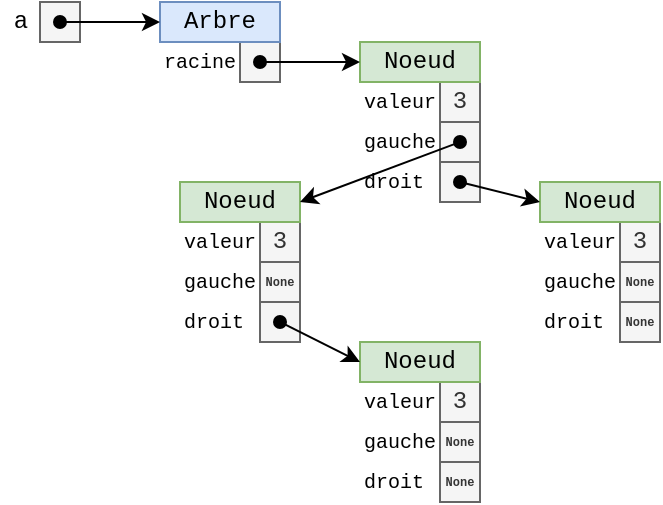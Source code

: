 <mxfile scale="2" border="0">
    <diagram id="v-0AqRLD-XcEVxHQy5Km" name="Page-1">
        <mxGraphModel dx="631" dy="431" grid="1" gridSize="10" guides="1" tooltips="1" connect="1" arrows="1" fold="1" page="1" pageScale="1" pageWidth="583" pageHeight="827" math="0" shadow="0">
            <root>
                <mxCell id="0"/>
                <mxCell id="1" parent="0"/>
                <mxCell id="22" value="" style="group;fontFamily=Courier New;" vertex="1" connectable="0" parent="1">
                    <mxGeometry x="180" y="40" width="20" height="20" as="geometry"/>
                </mxCell>
                <mxCell id="20" value="" style="whiteSpace=wrap;html=1;rounded=0;shadow=0;glass=0;sketch=0;strokeColor=#666666;strokeWidth=1;fillColor=#f5f5f5;gradientDirection=south;fontColor=#333333;fontFamily=Courier New;" vertex="1" parent="22">
                    <mxGeometry width="20" height="20" as="geometry"/>
                </mxCell>
                <mxCell id="21" value="" style="whiteSpace=wrap;html=1;rounded=0;shadow=0;glass=0;sketch=0;strokeColor=none;strokeWidth=1;fillColor=none;gradientDirection=south;fontFamily=Courier New;" vertex="1" parent="22">
                    <mxGeometry y="10" width="20" height="10" as="geometry"/>
                </mxCell>
                <mxCell id="2" value="a" style="text;html=1;align=center;verticalAlign=middle;resizable=0;points=[];autosize=1;strokeColor=none;fillColor=none;fontFamily=Courier New;" parent="1" vertex="1">
                    <mxGeometry x="60" y="20" width="20" height="20" as="geometry"/>
                </mxCell>
                <mxCell id="4" value="racine" style="whiteSpace=wrap;html=1;fillColor=none;strokeColor=none;fontFamily=Courier New;fontSize=10;align=left;" parent="1" vertex="1">
                    <mxGeometry x="140" y="40" width="40" height="20" as="geometry"/>
                </mxCell>
                <mxCell id="5" value="Arbre" style="whiteSpace=wrap;html=1;fillColor=#dae8fc;strokeColor=#6c8ebf;fontFamily=Courier New;" parent="1" vertex="1">
                    <mxGeometry x="140" y="20" width="60" height="20" as="geometry"/>
                </mxCell>
                <mxCell id="26" value="" style="group;fontFamily=Courier New;" vertex="1" connectable="0" parent="1">
                    <mxGeometry x="80" y="20" width="20" height="20" as="geometry"/>
                </mxCell>
                <mxCell id="27" value="" style="whiteSpace=wrap;html=1;rounded=0;shadow=0;glass=0;sketch=0;strokeColor=#666666;strokeWidth=1;fillColor=#f5f5f5;gradientDirection=south;fontColor=#333333;fontFamily=Courier New;" vertex="1" parent="26">
                    <mxGeometry width="20" height="20" as="geometry"/>
                </mxCell>
                <mxCell id="28" value="" style="whiteSpace=wrap;html=1;rounded=0;shadow=0;glass=0;sketch=0;strokeColor=none;strokeWidth=1;fillColor=none;gradientDirection=south;fontFamily=Courier New;" vertex="1" parent="26">
                    <mxGeometry y="10" width="20" height="10" as="geometry"/>
                </mxCell>
                <mxCell id="30" style="edgeStyle=none;html=1;exitX=0.5;exitY=0;exitDx=0;exitDy=0;entryX=0;entryY=0.5;entryDx=0;entryDy=0;endArrow=classic;endFill=1;strokeColor=default;startArrow=oval;startFill=1;fontFamily=Courier New;" edge="1" parent="1" source="28" target="5">
                    <mxGeometry relative="1" as="geometry"/>
                </mxCell>
                <mxCell id="31" value="" style="group;fontFamily=Courier New;" vertex="1" connectable="0" parent="1">
                    <mxGeometry x="280" y="60" width="20" height="20" as="geometry"/>
                </mxCell>
                <mxCell id="32" value="3" style="whiteSpace=wrap;html=1;rounded=0;shadow=0;glass=0;sketch=0;strokeColor=#666666;strokeWidth=1;fillColor=#f5f5f5;gradientDirection=south;fontColor=#333333;fontFamily=Courier New;" vertex="1" parent="31">
                    <mxGeometry width="20" height="20" as="geometry"/>
                </mxCell>
                <mxCell id="33" value="" style="whiteSpace=wrap;html=1;rounded=0;shadow=0;glass=0;sketch=0;strokeColor=none;strokeWidth=1;fillColor=none;gradientDirection=south;fontFamily=Courier New;" vertex="1" parent="31">
                    <mxGeometry y="10" width="20" height="10" as="geometry"/>
                </mxCell>
                <mxCell id="34" value="valeur" style="whiteSpace=wrap;html=1;fillColor=none;strokeColor=none;fontFamily=Courier New;fontSize=10;align=left;" vertex="1" parent="1">
                    <mxGeometry x="240" y="60" width="40" height="20" as="geometry"/>
                </mxCell>
                <mxCell id="35" value="Noeud" style="whiteSpace=wrap;html=1;fillColor=#d5e8d4;strokeColor=#82b366;fontFamily=Courier New;" vertex="1" parent="1">
                    <mxGeometry x="240" y="40" width="60" height="20" as="geometry"/>
                </mxCell>
                <mxCell id="36" value="" style="group;fontFamily=Courier New;" vertex="1" connectable="0" parent="1">
                    <mxGeometry x="280" y="80" width="20" height="20" as="geometry"/>
                </mxCell>
                <mxCell id="37" value="" style="whiteSpace=wrap;html=1;rounded=0;shadow=0;glass=0;sketch=0;strokeColor=#666666;strokeWidth=1;fillColor=#f5f5f5;gradientDirection=south;fontColor=#333333;fontFamily=Courier New;" vertex="1" parent="36">
                    <mxGeometry width="20" height="20" as="geometry"/>
                </mxCell>
                <mxCell id="38" value="" style="whiteSpace=wrap;html=1;rounded=0;shadow=0;glass=0;sketch=0;strokeColor=none;strokeWidth=1;fillColor=none;gradientDirection=south;fontFamily=Courier New;" vertex="1" parent="36">
                    <mxGeometry y="10" width="20" height="10" as="geometry"/>
                </mxCell>
                <mxCell id="39" value="gauche" style="whiteSpace=wrap;html=1;fillColor=none;strokeColor=none;fontFamily=Courier New;fontSize=10;align=left;" vertex="1" parent="1">
                    <mxGeometry x="240" y="80" width="40" height="20" as="geometry"/>
                </mxCell>
                <mxCell id="40" value="" style="group;fontFamily=Courier New;" vertex="1" connectable="0" parent="1">
                    <mxGeometry x="280" y="100" width="20" height="20" as="geometry"/>
                </mxCell>
                <mxCell id="41" value="" style="whiteSpace=wrap;html=1;rounded=0;shadow=0;glass=0;sketch=0;strokeColor=#666666;strokeWidth=1;fillColor=#f5f5f5;gradientDirection=south;fontColor=#333333;fontFamily=Courier New;" vertex="1" parent="40">
                    <mxGeometry width="20" height="20" as="geometry"/>
                </mxCell>
                <mxCell id="42" value="" style="whiteSpace=wrap;html=1;rounded=0;shadow=0;glass=0;sketch=0;strokeColor=none;strokeWidth=1;fillColor=none;gradientDirection=south;fontFamily=Courier New;" vertex="1" parent="40">
                    <mxGeometry y="10" width="20" height="10" as="geometry"/>
                </mxCell>
                <mxCell id="43" value="droit" style="whiteSpace=wrap;html=1;fillColor=none;strokeColor=none;fontFamily=Courier New;fontSize=10;align=left;" vertex="1" parent="1">
                    <mxGeometry x="240" y="100" width="40" height="20" as="geometry"/>
                </mxCell>
                <mxCell id="44" value="" style="group;fontFamily=Courier New;" vertex="1" connectable="0" parent="1">
                    <mxGeometry x="190" y="130" width="20" height="20" as="geometry"/>
                </mxCell>
                <mxCell id="45" value="3" style="whiteSpace=wrap;html=1;rounded=0;shadow=0;glass=0;sketch=0;strokeColor=#666666;strokeWidth=1;fillColor=#f5f5f5;gradientDirection=south;fontColor=#333333;fontFamily=Courier New;" vertex="1" parent="44">
                    <mxGeometry width="20" height="20" as="geometry"/>
                </mxCell>
                <mxCell id="46" value="" style="whiteSpace=wrap;html=1;rounded=0;shadow=0;glass=0;sketch=0;strokeColor=none;strokeWidth=1;fillColor=none;gradientDirection=south;fontFamily=Courier New;" vertex="1" parent="44">
                    <mxGeometry y="10" width="20" height="10" as="geometry"/>
                </mxCell>
                <mxCell id="47" value="valeur" style="whiteSpace=wrap;html=1;fillColor=none;strokeColor=none;fontFamily=Courier New;fontSize=10;align=left;" vertex="1" parent="1">
                    <mxGeometry x="150" y="130" width="40" height="20" as="geometry"/>
                </mxCell>
                <mxCell id="48" value="Noeud" style="whiteSpace=wrap;html=1;fillColor=#d5e8d4;strokeColor=#82b366;fontFamily=Courier New;" vertex="1" parent="1">
                    <mxGeometry x="150" y="110" width="60" height="20" as="geometry"/>
                </mxCell>
                <mxCell id="49" value="" style="group;fontFamily=Courier New;" vertex="1" connectable="0" parent="1">
                    <mxGeometry x="190" y="150" width="20" height="20" as="geometry"/>
                </mxCell>
                <mxCell id="50" value="" style="whiteSpace=wrap;html=1;rounded=0;shadow=0;glass=0;sketch=0;strokeColor=#666666;strokeWidth=1;fillColor=#f5f5f5;gradientDirection=south;fontColor=#333333;fontFamily=Courier New;" vertex="1" parent="49">
                    <mxGeometry width="20" height="20" as="geometry"/>
                </mxCell>
                <mxCell id="51" value="" style="whiteSpace=wrap;html=1;rounded=0;shadow=0;glass=0;sketch=0;strokeColor=none;strokeWidth=1;fillColor=none;gradientDirection=south;fontFamily=Courier New;" vertex="1" parent="49">
                    <mxGeometry y="10" width="20" height="10" as="geometry"/>
                </mxCell>
                <mxCell id="99" value="" style="group;fontFamily=Courier New;verticalAlign=top;" vertex="1" connectable="0" parent="49">
                    <mxGeometry width="20" height="20" as="geometry"/>
                </mxCell>
                <mxCell id="100" value="&lt;span style=&quot;font-size: 6px; font-weight: 700;&quot;&gt;None&lt;/span&gt;" style="whiteSpace=wrap;html=1;rounded=0;shadow=0;glass=0;sketch=0;strokeColor=#666666;strokeWidth=1;fillColor=#f5f5f5;gradientDirection=south;fontColor=#333333;fontFamily=Courier New;verticalAlign=middle;labelPosition=center;verticalLabelPosition=middle;align=center;fontSize=6;" vertex="1" parent="99">
                    <mxGeometry width="20" height="20" as="geometry"/>
                </mxCell>
                <mxCell id="101" value="" style="whiteSpace=wrap;html=1;rounded=0;shadow=0;glass=0;sketch=0;strokeColor=none;strokeWidth=1;fillColor=none;gradientDirection=south;fontFamily=Courier New;" vertex="1" parent="99">
                    <mxGeometry y="10" width="20" height="10" as="geometry"/>
                </mxCell>
                <mxCell id="52" value="gauche" style="whiteSpace=wrap;html=1;fillColor=none;strokeColor=none;fontFamily=Courier New;fontSize=10;align=left;" vertex="1" parent="1">
                    <mxGeometry x="150" y="150" width="40" height="20" as="geometry"/>
                </mxCell>
                <mxCell id="53" value="" style="group;fontFamily=Courier New;" vertex="1" connectable="0" parent="1">
                    <mxGeometry x="190" y="170" width="20" height="20" as="geometry"/>
                </mxCell>
                <mxCell id="54" value="" style="whiteSpace=wrap;html=1;rounded=0;shadow=0;glass=0;sketch=0;strokeColor=#666666;strokeWidth=1;fillColor=#f5f5f5;gradientDirection=south;fontColor=#333333;fontFamily=Courier New;" vertex="1" parent="53">
                    <mxGeometry width="20" height="20" as="geometry"/>
                </mxCell>
                <mxCell id="55" value="" style="whiteSpace=wrap;html=1;rounded=0;shadow=0;glass=0;sketch=0;strokeColor=none;strokeWidth=1;fillColor=none;gradientDirection=south;fontFamily=Courier New;" vertex="1" parent="53">
                    <mxGeometry y="10" width="20" height="10" as="geometry"/>
                </mxCell>
                <mxCell id="56" value="droit" style="whiteSpace=wrap;html=1;fillColor=none;strokeColor=none;fontFamily=Courier New;fontSize=10;align=left;" vertex="1" parent="1">
                    <mxGeometry x="150" y="170" width="40" height="20" as="geometry"/>
                </mxCell>
                <mxCell id="57" value="" style="group;fontFamily=Courier New;" vertex="1" connectable="0" parent="1">
                    <mxGeometry x="370" y="130" width="20" height="20" as="geometry"/>
                </mxCell>
                <mxCell id="58" value="3" style="whiteSpace=wrap;html=1;rounded=0;shadow=0;glass=0;sketch=0;strokeColor=#666666;strokeWidth=1;fillColor=#f5f5f5;gradientDirection=south;fontColor=#333333;fontFamily=Courier New;" vertex="1" parent="57">
                    <mxGeometry width="20" height="20" as="geometry"/>
                </mxCell>
                <mxCell id="59" value="" style="whiteSpace=wrap;html=1;rounded=0;shadow=0;glass=0;sketch=0;strokeColor=none;strokeWidth=1;fillColor=none;gradientDirection=south;fontFamily=Courier New;" vertex="1" parent="57">
                    <mxGeometry y="10" width="20" height="10" as="geometry"/>
                </mxCell>
                <mxCell id="60" value="valeur" style="whiteSpace=wrap;html=1;fillColor=none;strokeColor=none;fontFamily=Courier New;fontSize=10;align=left;" vertex="1" parent="1">
                    <mxGeometry x="330" y="130" width="40" height="20" as="geometry"/>
                </mxCell>
                <mxCell id="61" value="Noeud" style="whiteSpace=wrap;html=1;fillColor=#d5e8d4;strokeColor=#82b366;fontFamily=Courier New;" vertex="1" parent="1">
                    <mxGeometry x="330" y="110" width="60" height="20" as="geometry"/>
                </mxCell>
                <mxCell id="65" value="gauche" style="whiteSpace=wrap;html=1;fillColor=none;strokeColor=none;fontFamily=Courier New;fontSize=10;align=left;" vertex="1" parent="1">
                    <mxGeometry x="330" y="150" width="40" height="20" as="geometry"/>
                </mxCell>
                <mxCell id="66" value="" style="group;fontFamily=Courier New;verticalAlign=top;" vertex="1" connectable="0" parent="1">
                    <mxGeometry x="370" y="170" width="20" height="20" as="geometry"/>
                </mxCell>
                <mxCell id="67" value="&lt;span style=&quot;font-size: 6px; font-weight: 700;&quot;&gt;None&lt;/span&gt;" style="whiteSpace=wrap;html=1;rounded=0;shadow=0;glass=0;sketch=0;strokeColor=#666666;strokeWidth=1;fillColor=#f5f5f5;gradientDirection=south;fontColor=#333333;fontFamily=Courier New;verticalAlign=middle;labelPosition=center;verticalLabelPosition=middle;align=center;fontSize=6;" vertex="1" parent="66">
                    <mxGeometry width="20" height="20" as="geometry"/>
                </mxCell>
                <mxCell id="68" value="" style="whiteSpace=wrap;html=1;rounded=0;shadow=0;glass=0;sketch=0;strokeColor=none;strokeWidth=1;fillColor=none;gradientDirection=south;fontFamily=Courier New;" vertex="1" parent="66">
                    <mxGeometry y="10" width="20" height="10" as="geometry"/>
                </mxCell>
                <mxCell id="69" value="droit" style="whiteSpace=wrap;html=1;fillColor=none;strokeColor=none;fontFamily=Courier New;fontSize=10;align=left;" vertex="1" parent="1">
                    <mxGeometry x="330" y="170" width="40" height="20" as="geometry"/>
                </mxCell>
                <mxCell id="70" value="" style="group;fontFamily=Courier New;" vertex="1" connectable="0" parent="1">
                    <mxGeometry x="280" y="210" width="20" height="20" as="geometry"/>
                </mxCell>
                <mxCell id="71" value="3" style="whiteSpace=wrap;html=1;rounded=0;shadow=0;glass=0;sketch=0;strokeColor=#666666;strokeWidth=1;fillColor=#f5f5f5;gradientDirection=south;fontColor=#333333;fontFamily=Courier New;" vertex="1" parent="70">
                    <mxGeometry width="20" height="20" as="geometry"/>
                </mxCell>
                <mxCell id="72" value="" style="whiteSpace=wrap;html=1;rounded=0;shadow=0;glass=0;sketch=0;strokeColor=none;strokeWidth=1;fillColor=none;gradientDirection=south;fontFamily=Courier New;" vertex="1" parent="70">
                    <mxGeometry y="10" width="20" height="10" as="geometry"/>
                </mxCell>
                <mxCell id="73" value="valeur" style="whiteSpace=wrap;html=1;fillColor=none;strokeColor=none;fontFamily=Courier New;fontSize=10;align=left;" vertex="1" parent="1">
                    <mxGeometry x="240" y="210" width="40" height="20" as="geometry"/>
                </mxCell>
                <mxCell id="74" value="Noeud" style="whiteSpace=wrap;html=1;fillColor=#d5e8d4;strokeColor=#82b366;fontFamily=Courier New;" vertex="1" parent="1">
                    <mxGeometry x="240" y="190" width="60" height="20" as="geometry"/>
                </mxCell>
                <mxCell id="75" value="" style="group;fontFamily=Courier New;" vertex="1" connectable="0" parent="1">
                    <mxGeometry x="280" y="230" width="20" height="20" as="geometry"/>
                </mxCell>
                <mxCell id="76" value="" style="whiteSpace=wrap;html=1;rounded=0;shadow=0;glass=0;sketch=0;strokeColor=#666666;strokeWidth=1;fillColor=#f5f5f5;gradientDirection=south;fontColor=#333333;fontFamily=Courier New;" vertex="1" parent="75">
                    <mxGeometry width="20" height="20" as="geometry"/>
                </mxCell>
                <mxCell id="77" value="" style="whiteSpace=wrap;html=1;rounded=0;shadow=0;glass=0;sketch=0;strokeColor=none;strokeWidth=1;fillColor=none;gradientDirection=south;fontFamily=Courier New;" vertex="1" parent="75">
                    <mxGeometry y="10" width="20" height="10" as="geometry"/>
                </mxCell>
                <mxCell id="93" value="" style="group;fontFamily=Courier New;verticalAlign=top;" vertex="1" connectable="0" parent="75">
                    <mxGeometry width="20" height="20" as="geometry"/>
                </mxCell>
                <mxCell id="94" value="&lt;span style=&quot;font-size: 6px; font-weight: 700;&quot;&gt;None&lt;/span&gt;" style="whiteSpace=wrap;html=1;rounded=0;shadow=0;glass=0;sketch=0;strokeColor=#666666;strokeWidth=1;fillColor=#f5f5f5;gradientDirection=south;fontColor=#333333;fontFamily=Courier New;verticalAlign=middle;labelPosition=center;verticalLabelPosition=middle;align=center;fontSize=6;" vertex="1" parent="93">
                    <mxGeometry width="20" height="20" as="geometry"/>
                </mxCell>
                <mxCell id="95" value="" style="whiteSpace=wrap;html=1;rounded=0;shadow=0;glass=0;sketch=0;strokeColor=none;strokeWidth=1;fillColor=none;gradientDirection=south;fontFamily=Courier New;" vertex="1" parent="93">
                    <mxGeometry y="10" width="20" height="10" as="geometry"/>
                </mxCell>
                <mxCell id="78" value="gauche" style="whiteSpace=wrap;html=1;fillColor=none;strokeColor=none;fontFamily=Courier New;fontSize=10;align=left;" vertex="1" parent="1">
                    <mxGeometry x="240" y="230" width="40" height="20" as="geometry"/>
                </mxCell>
                <mxCell id="79" value="" style="group;fontFamily=Courier New;" vertex="1" connectable="0" parent="1">
                    <mxGeometry x="280" y="250" width="20" height="20" as="geometry"/>
                </mxCell>
                <mxCell id="80" value="" style="whiteSpace=wrap;html=1;rounded=0;shadow=0;glass=0;sketch=0;strokeColor=#666666;strokeWidth=1;fillColor=#f5f5f5;gradientDirection=south;fontColor=#333333;fontFamily=Courier New;" vertex="1" parent="79">
                    <mxGeometry width="20" height="20" as="geometry"/>
                </mxCell>
                <mxCell id="81" value="" style="whiteSpace=wrap;html=1;rounded=0;shadow=0;glass=0;sketch=0;strokeColor=none;strokeWidth=1;fillColor=none;gradientDirection=south;fontFamily=Courier New;" vertex="1" parent="79">
                    <mxGeometry y="10" width="20" height="10" as="geometry"/>
                </mxCell>
                <mxCell id="96" value="" style="group;fontFamily=Courier New;verticalAlign=top;" vertex="1" connectable="0" parent="79">
                    <mxGeometry width="20" height="20" as="geometry"/>
                </mxCell>
                <mxCell id="97" value="&lt;span style=&quot;font-size: 6px; font-weight: 700;&quot;&gt;None&lt;/span&gt;" style="whiteSpace=wrap;html=1;rounded=0;shadow=0;glass=0;sketch=0;strokeColor=#666666;strokeWidth=1;fillColor=#f5f5f5;gradientDirection=south;fontColor=#333333;fontFamily=Courier New;verticalAlign=middle;labelPosition=center;verticalLabelPosition=middle;align=center;fontSize=6;" vertex="1" parent="96">
                    <mxGeometry width="20" height="20" as="geometry"/>
                </mxCell>
                <mxCell id="98" value="" style="whiteSpace=wrap;html=1;rounded=0;shadow=0;glass=0;sketch=0;strokeColor=none;strokeWidth=1;fillColor=none;gradientDirection=south;fontFamily=Courier New;" vertex="1" parent="96">
                    <mxGeometry y="10" width="20" height="10" as="geometry"/>
                </mxCell>
                <mxCell id="82" value="droit" style="whiteSpace=wrap;html=1;fillColor=none;strokeColor=none;fontFamily=Courier New;fontSize=10;align=left;" vertex="1" parent="1">
                    <mxGeometry x="240" y="250" width="40" height="20" as="geometry"/>
                </mxCell>
                <mxCell id="83" style="edgeStyle=none;html=1;exitX=0.5;exitY=0;exitDx=0;exitDy=0;entryX=1;entryY=0.5;entryDx=0;entryDy=0;fontFamily=Courier New;fontSize=10;startArrow=oval;startFill=1;endArrow=classic;endFill=1;strokeColor=default;" edge="1" parent="1" source="38" target="48">
                    <mxGeometry relative="1" as="geometry"/>
                </mxCell>
                <mxCell id="84" style="edgeStyle=none;html=1;exitX=0.5;exitY=0;exitDx=0;exitDy=0;entryX=0;entryY=0.5;entryDx=0;entryDy=0;fontFamily=Courier New;fontSize=10;startArrow=oval;startFill=1;endArrow=classic;endFill=1;strokeColor=default;" edge="1" parent="1" source="42" target="61">
                    <mxGeometry relative="1" as="geometry"/>
                </mxCell>
                <mxCell id="85" style="edgeStyle=none;html=1;exitX=0.5;exitY=0;exitDx=0;exitDy=0;entryX=0;entryY=0.5;entryDx=0;entryDy=0;fontFamily=Courier New;fontSize=10;startArrow=oval;startFill=1;endArrow=classic;endFill=1;strokeColor=default;" edge="1" parent="1" source="55" target="74">
                    <mxGeometry relative="1" as="geometry"/>
                </mxCell>
                <mxCell id="86" style="edgeStyle=none;html=1;exitX=0.5;exitY=0;exitDx=0;exitDy=0;entryX=0;entryY=0.5;entryDx=0;entryDy=0;fontFamily=Courier New;fontSize=10;startArrow=oval;startFill=1;endArrow=classic;endFill=1;strokeColor=default;" edge="1" parent="1" source="21" target="35">
                    <mxGeometry relative="1" as="geometry"/>
                </mxCell>
                <mxCell id="87" value="" style="group;fontFamily=Courier New;verticalAlign=top;" vertex="1" connectable="0" parent="1">
                    <mxGeometry x="370" y="150" width="20" height="20" as="geometry"/>
                </mxCell>
                <mxCell id="88" value="&lt;span style=&quot;font-size: 6px; font-weight: 700;&quot;&gt;None&lt;/span&gt;" style="whiteSpace=wrap;html=1;rounded=0;shadow=0;glass=0;sketch=0;strokeColor=#666666;strokeWidth=1;fillColor=#f5f5f5;gradientDirection=south;fontColor=#333333;fontFamily=Courier New;verticalAlign=middle;labelPosition=center;verticalLabelPosition=middle;align=center;fontSize=6;" vertex="1" parent="87">
                    <mxGeometry width="20" height="20" as="geometry"/>
                </mxCell>
                <mxCell id="89" value="" style="whiteSpace=wrap;html=1;rounded=0;shadow=0;glass=0;sketch=0;strokeColor=none;strokeWidth=1;fillColor=none;gradientDirection=south;fontFamily=Courier New;" vertex="1" parent="87">
                    <mxGeometry y="10" width="20" height="10" as="geometry"/>
                </mxCell>
            </root>
        </mxGraphModel>
    </diagram>
</mxfile>